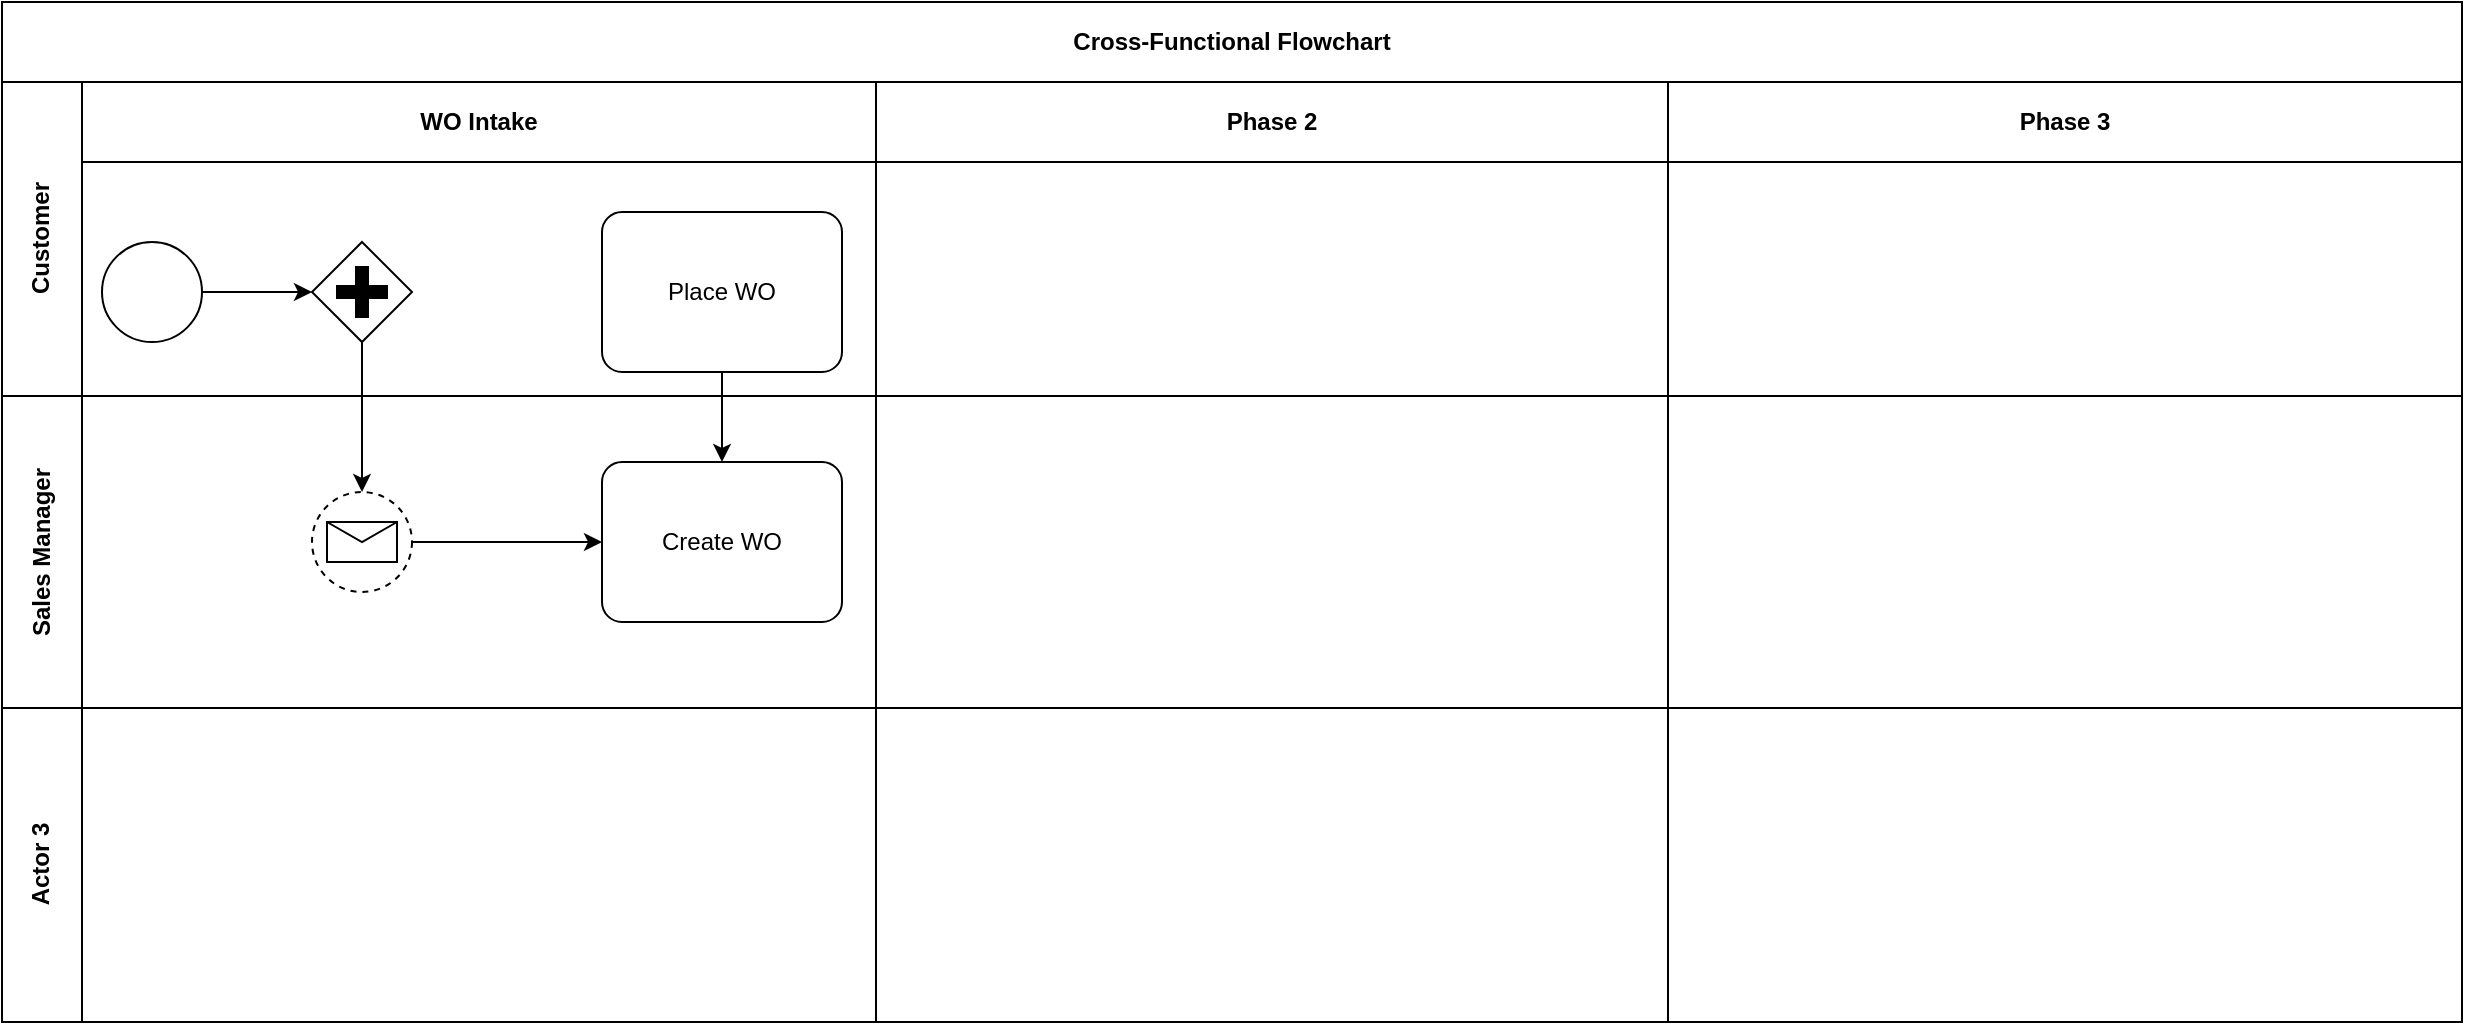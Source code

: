 <mxfile version="20.2.2" type="github">
  <diagram id="KQCACBsiRu173Gl-Ky1V" name="Page-1">
    <mxGraphModel dx="931" dy="526" grid="1" gridSize="10" guides="1" tooltips="1" connect="1" arrows="1" fold="1" page="1" pageScale="1" pageWidth="850" pageHeight="1100" math="0" shadow="0">
      <root>
        <mxCell id="0" />
        <mxCell id="1" parent="0" />
        <mxCell id="vWYxmfNiJoRv-lO960Dk-1" value="Cross-Functional Flowchart" style="shape=table;childLayout=tableLayout;rowLines=0;columnLines=0;startSize=40;html=1;whiteSpace=wrap;collapsible=0;recursiveResize=0;expand=0;pointerEvents=0;fontStyle=1;align=center;" vertex="1" parent="1">
          <mxGeometry x="220" y="50" width="1230" height="510" as="geometry" />
        </mxCell>
        <mxCell id="vWYxmfNiJoRv-lO960Dk-2" value="Customer" style="swimlane;horizontal=0;points=[[0,0.5],[1,0.5]];portConstraint=eastwest;startSize=40;html=1;whiteSpace=wrap;collapsible=0;recursiveResize=0;expand=0;pointerEvents=0;fontStyle=1" vertex="1" parent="vWYxmfNiJoRv-lO960Dk-1">
          <mxGeometry y="40" width="1230" height="157" as="geometry" />
        </mxCell>
        <mxCell id="vWYxmfNiJoRv-lO960Dk-3" value="WO Intake" style="swimlane;connectable=0;startSize=40;html=1;whiteSpace=wrap;collapsible=0;recursiveResize=0;expand=0;pointerEvents=0;" vertex="1" parent="vWYxmfNiJoRv-lO960Dk-2">
          <mxGeometry x="40" width="397" height="157" as="geometry">
            <mxRectangle width="397" height="157" as="alternateBounds" />
          </mxGeometry>
        </mxCell>
        <mxCell id="vWYxmfNiJoRv-lO960Dk-16" style="edgeStyle=orthogonalEdgeStyle;rounded=0;orthogonalLoop=1;jettySize=auto;html=1;exitX=1;exitY=0.5;exitDx=0;exitDy=0;exitPerimeter=0;entryX=0;entryY=0.5;entryDx=0;entryDy=0;entryPerimeter=0;" edge="1" parent="vWYxmfNiJoRv-lO960Dk-3" source="vWYxmfNiJoRv-lO960Dk-14" target="vWYxmfNiJoRv-lO960Dk-15">
          <mxGeometry relative="1" as="geometry" />
        </mxCell>
        <mxCell id="vWYxmfNiJoRv-lO960Dk-14" value="" style="points=[[0.145,0.145,0],[0.5,0,0],[0.855,0.145,0],[1,0.5,0],[0.855,0.855,0],[0.5,1,0],[0.145,0.855,0],[0,0.5,0]];shape=mxgraph.bpmn.event;html=1;verticalLabelPosition=bottom;labelBackgroundColor=#ffffff;verticalAlign=top;align=center;perimeter=ellipsePerimeter;outlineConnect=0;aspect=fixed;outline=standard;symbol=general;" vertex="1" parent="vWYxmfNiJoRv-lO960Dk-3">
          <mxGeometry x="10" y="80" width="50" height="50" as="geometry" />
        </mxCell>
        <mxCell id="vWYxmfNiJoRv-lO960Dk-15" value="" style="points=[[0.25,0.25,0],[0.5,0,0],[0.75,0.25,0],[1,0.5,0],[0.75,0.75,0],[0.5,1,0],[0.25,0.75,0],[0,0.5,0]];shape=mxgraph.bpmn.gateway2;html=1;verticalLabelPosition=bottom;labelBackgroundColor=#ffffff;verticalAlign=top;align=center;perimeter=rhombusPerimeter;outlineConnect=0;outline=none;symbol=none;gwType=parallel;" vertex="1" parent="vWYxmfNiJoRv-lO960Dk-3">
          <mxGeometry x="115" y="80" width="50" height="50" as="geometry" />
        </mxCell>
        <mxCell id="vWYxmfNiJoRv-lO960Dk-19" value="Place WO" style="points=[[0.25,0,0],[0.5,0,0],[0.75,0,0],[1,0.25,0],[1,0.5,0],[1,0.75,0],[0.75,1,0],[0.5,1,0],[0.25,1,0],[0,0.75,0],[0,0.5,0],[0,0.25,0]];shape=mxgraph.bpmn.task;whiteSpace=wrap;rectStyle=rounded;size=10;taskMarker=abstract;" vertex="1" parent="vWYxmfNiJoRv-lO960Dk-3">
          <mxGeometry x="260" y="65" width="120" height="80" as="geometry" />
        </mxCell>
        <mxCell id="vWYxmfNiJoRv-lO960Dk-4" value="Phase 2" style="swimlane;connectable=0;startSize=40;html=1;whiteSpace=wrap;collapsible=0;recursiveResize=0;expand=0;pointerEvents=0;" vertex="1" parent="vWYxmfNiJoRv-lO960Dk-2">
          <mxGeometry x="437" width="396" height="157" as="geometry">
            <mxRectangle width="396" height="157" as="alternateBounds" />
          </mxGeometry>
        </mxCell>
        <mxCell id="vWYxmfNiJoRv-lO960Dk-5" value="Phase 3" style="swimlane;connectable=0;startSize=40;html=1;whiteSpace=wrap;collapsible=0;recursiveResize=0;expand=0;pointerEvents=0;" vertex="1" parent="vWYxmfNiJoRv-lO960Dk-2">
          <mxGeometry x="833" width="397" height="157" as="geometry">
            <mxRectangle width="397" height="157" as="alternateBounds" />
          </mxGeometry>
        </mxCell>
        <mxCell id="vWYxmfNiJoRv-lO960Dk-6" value="Sales Manager" style="swimlane;horizontal=0;points=[[0,0.5],[1,0.5]];portConstraint=eastwest;startSize=40;html=1;whiteSpace=wrap;collapsible=0;recursiveResize=0;expand=0;pointerEvents=0;" vertex="1" parent="vWYxmfNiJoRv-lO960Dk-1">
          <mxGeometry y="197" width="1230" height="156" as="geometry" />
        </mxCell>
        <mxCell id="vWYxmfNiJoRv-lO960Dk-7" value="" style="swimlane;connectable=0;startSize=0;html=1;whiteSpace=wrap;collapsible=0;recursiveResize=0;expand=0;pointerEvents=0;" vertex="1" parent="vWYxmfNiJoRv-lO960Dk-6">
          <mxGeometry x="40" width="397" height="156" as="geometry">
            <mxRectangle width="397" height="156" as="alternateBounds" />
          </mxGeometry>
        </mxCell>
        <mxCell id="vWYxmfNiJoRv-lO960Dk-23" style="edgeStyle=orthogonalEdgeStyle;rounded=0;orthogonalLoop=1;jettySize=auto;html=1;exitX=1;exitY=0.5;exitDx=0;exitDy=0;exitPerimeter=0;" edge="1" parent="vWYxmfNiJoRv-lO960Dk-7" source="vWYxmfNiJoRv-lO960Dk-17" target="vWYxmfNiJoRv-lO960Dk-21">
          <mxGeometry relative="1" as="geometry" />
        </mxCell>
        <mxCell id="vWYxmfNiJoRv-lO960Dk-17" value="" style="points=[[0.145,0.145,0],[0.5,0,0],[0.855,0.145,0],[1,0.5,0],[0.855,0.855,0],[0.5,1,0],[0.145,0.855,0],[0,0.5,0]];shape=mxgraph.bpmn.event;html=1;verticalLabelPosition=bottom;labelBackgroundColor=#ffffff;verticalAlign=top;align=center;perimeter=ellipsePerimeter;outlineConnect=0;aspect=fixed;outline=eventNonint;symbol=message;" vertex="1" parent="vWYxmfNiJoRv-lO960Dk-7">
          <mxGeometry x="115" y="48" width="50" height="50" as="geometry" />
        </mxCell>
        <mxCell id="vWYxmfNiJoRv-lO960Dk-21" value="Create WO" style="points=[[0.25,0,0],[0.5,0,0],[0.75,0,0],[1,0.25,0],[1,0.5,0],[1,0.75,0],[0.75,1,0],[0.5,1,0],[0.25,1,0],[0,0.75,0],[0,0.5,0],[0,0.25,0]];shape=mxgraph.bpmn.task;whiteSpace=wrap;rectStyle=rounded;size=10;taskMarker=abstract;" vertex="1" parent="vWYxmfNiJoRv-lO960Dk-7">
          <mxGeometry x="260" y="33" width="120" height="80" as="geometry" />
        </mxCell>
        <mxCell id="vWYxmfNiJoRv-lO960Dk-8" value="" style="swimlane;connectable=0;startSize=0;html=1;whiteSpace=wrap;collapsible=0;recursiveResize=0;expand=0;pointerEvents=0;" vertex="1" parent="vWYxmfNiJoRv-lO960Dk-6">
          <mxGeometry x="437" width="396" height="156" as="geometry">
            <mxRectangle width="396" height="156" as="alternateBounds" />
          </mxGeometry>
        </mxCell>
        <mxCell id="vWYxmfNiJoRv-lO960Dk-9" value="" style="swimlane;connectable=0;startSize=0;html=1;whiteSpace=wrap;collapsible=0;recursiveResize=0;expand=0;pointerEvents=0;" vertex="1" parent="vWYxmfNiJoRv-lO960Dk-6">
          <mxGeometry x="833" width="397" height="156" as="geometry">
            <mxRectangle width="397" height="156" as="alternateBounds" />
          </mxGeometry>
        </mxCell>
        <mxCell id="vWYxmfNiJoRv-lO960Dk-10" value="Actor 3" style="swimlane;horizontal=0;points=[[0,0.5],[1,0.5]];portConstraint=eastwest;startSize=40;html=1;whiteSpace=wrap;collapsible=0;recursiveResize=0;expand=0;pointerEvents=0;" vertex="1" parent="vWYxmfNiJoRv-lO960Dk-1">
          <mxGeometry y="353" width="1230" height="157" as="geometry" />
        </mxCell>
        <mxCell id="vWYxmfNiJoRv-lO960Dk-11" value="" style="swimlane;connectable=0;startSize=0;html=1;whiteSpace=wrap;collapsible=0;recursiveResize=0;expand=0;pointerEvents=0;" vertex="1" parent="vWYxmfNiJoRv-lO960Dk-10">
          <mxGeometry x="40" width="397" height="157" as="geometry">
            <mxRectangle width="397" height="157" as="alternateBounds" />
          </mxGeometry>
        </mxCell>
        <mxCell id="vWYxmfNiJoRv-lO960Dk-12" value="" style="swimlane;connectable=0;startSize=0;html=1;whiteSpace=wrap;collapsible=0;recursiveResize=0;expand=0;pointerEvents=0;" vertex="1" parent="vWYxmfNiJoRv-lO960Dk-10">
          <mxGeometry x="437" width="396" height="157" as="geometry">
            <mxRectangle width="396" height="157" as="alternateBounds" />
          </mxGeometry>
        </mxCell>
        <mxCell id="vWYxmfNiJoRv-lO960Dk-13" value="" style="swimlane;connectable=0;startSize=0;html=1;whiteSpace=wrap;collapsible=0;recursiveResize=0;expand=0;pointerEvents=0;" vertex="1" parent="vWYxmfNiJoRv-lO960Dk-10">
          <mxGeometry x="833" width="397" height="157" as="geometry">
            <mxRectangle width="397" height="157" as="alternateBounds" />
          </mxGeometry>
        </mxCell>
        <mxCell id="vWYxmfNiJoRv-lO960Dk-20" style="edgeStyle=orthogonalEdgeStyle;rounded=0;orthogonalLoop=1;jettySize=auto;html=1;exitX=0.5;exitY=1;exitDx=0;exitDy=0;exitPerimeter=0;entryX=0.5;entryY=0;entryDx=0;entryDy=0;entryPerimeter=0;" edge="1" parent="vWYxmfNiJoRv-lO960Dk-1" source="vWYxmfNiJoRv-lO960Dk-15" target="vWYxmfNiJoRv-lO960Dk-17">
          <mxGeometry relative="1" as="geometry" />
        </mxCell>
        <mxCell id="vWYxmfNiJoRv-lO960Dk-22" value="" style="edgeStyle=orthogonalEdgeStyle;rounded=0;orthogonalLoop=1;jettySize=auto;html=1;" edge="1" parent="vWYxmfNiJoRv-lO960Dk-1" source="vWYxmfNiJoRv-lO960Dk-19" target="vWYxmfNiJoRv-lO960Dk-21">
          <mxGeometry relative="1" as="geometry" />
        </mxCell>
      </root>
    </mxGraphModel>
  </diagram>
</mxfile>
